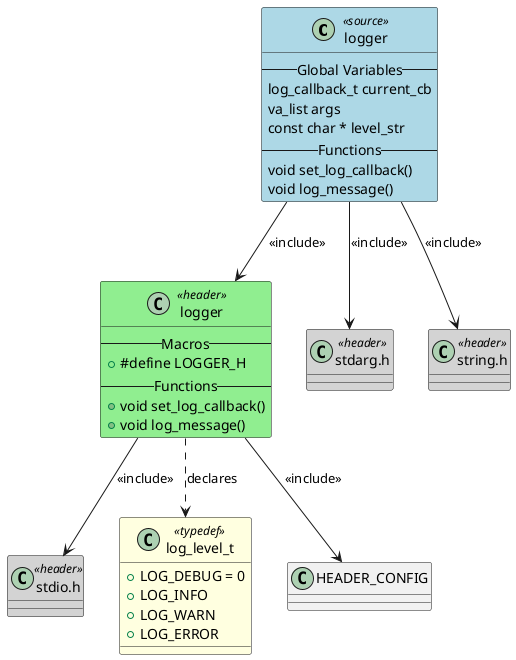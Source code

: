 @startuml logger

class "logger" as LOGGER <<source>> #LightBlue
{
    -- Global Variables --
    log_callback_t current_cb
    va_list args
    const char * level_str
    -- Functions --
    void set_log_callback()
    void log_message()
}

class "logger" as HEADER_LOGGER <<header>> #LightGreen
{
    -- Macros --
    + #define LOGGER_H
    -- Functions --
    + void set_log_callback()
    + void log_message()
}

class "stdarg.h" as HEADER_STDARG_H <<header>> #LightGray
{
}

class "string.h" as HEADER_STRING_H <<header>> #LightGray
{
}

class "stdio.h" as HEADER_STDIO_H <<header>> #LightGray
{
}

class "log_level_t" as TYPEDEF_LOG_LEVEL_T <<typedef>> #LightYellow
{
    + LOG_DEBUG = 0
    + LOG_INFO
    + LOG_WARN
    + LOG_ERROR
}

HEADER_LOGGER --> HEADER_CONFIG : <<include>>
HEADER_LOGGER --> HEADER_STDIO_H : <<include>>
LOGGER --> HEADER_LOGGER : <<include>>
LOGGER --> HEADER_STDARG_H : <<include>>
LOGGER --> HEADER_STRING_H : <<include>>
HEADER_LOGGER ..> TYPEDEF_LOG_LEVEL_T : declares

@enduml